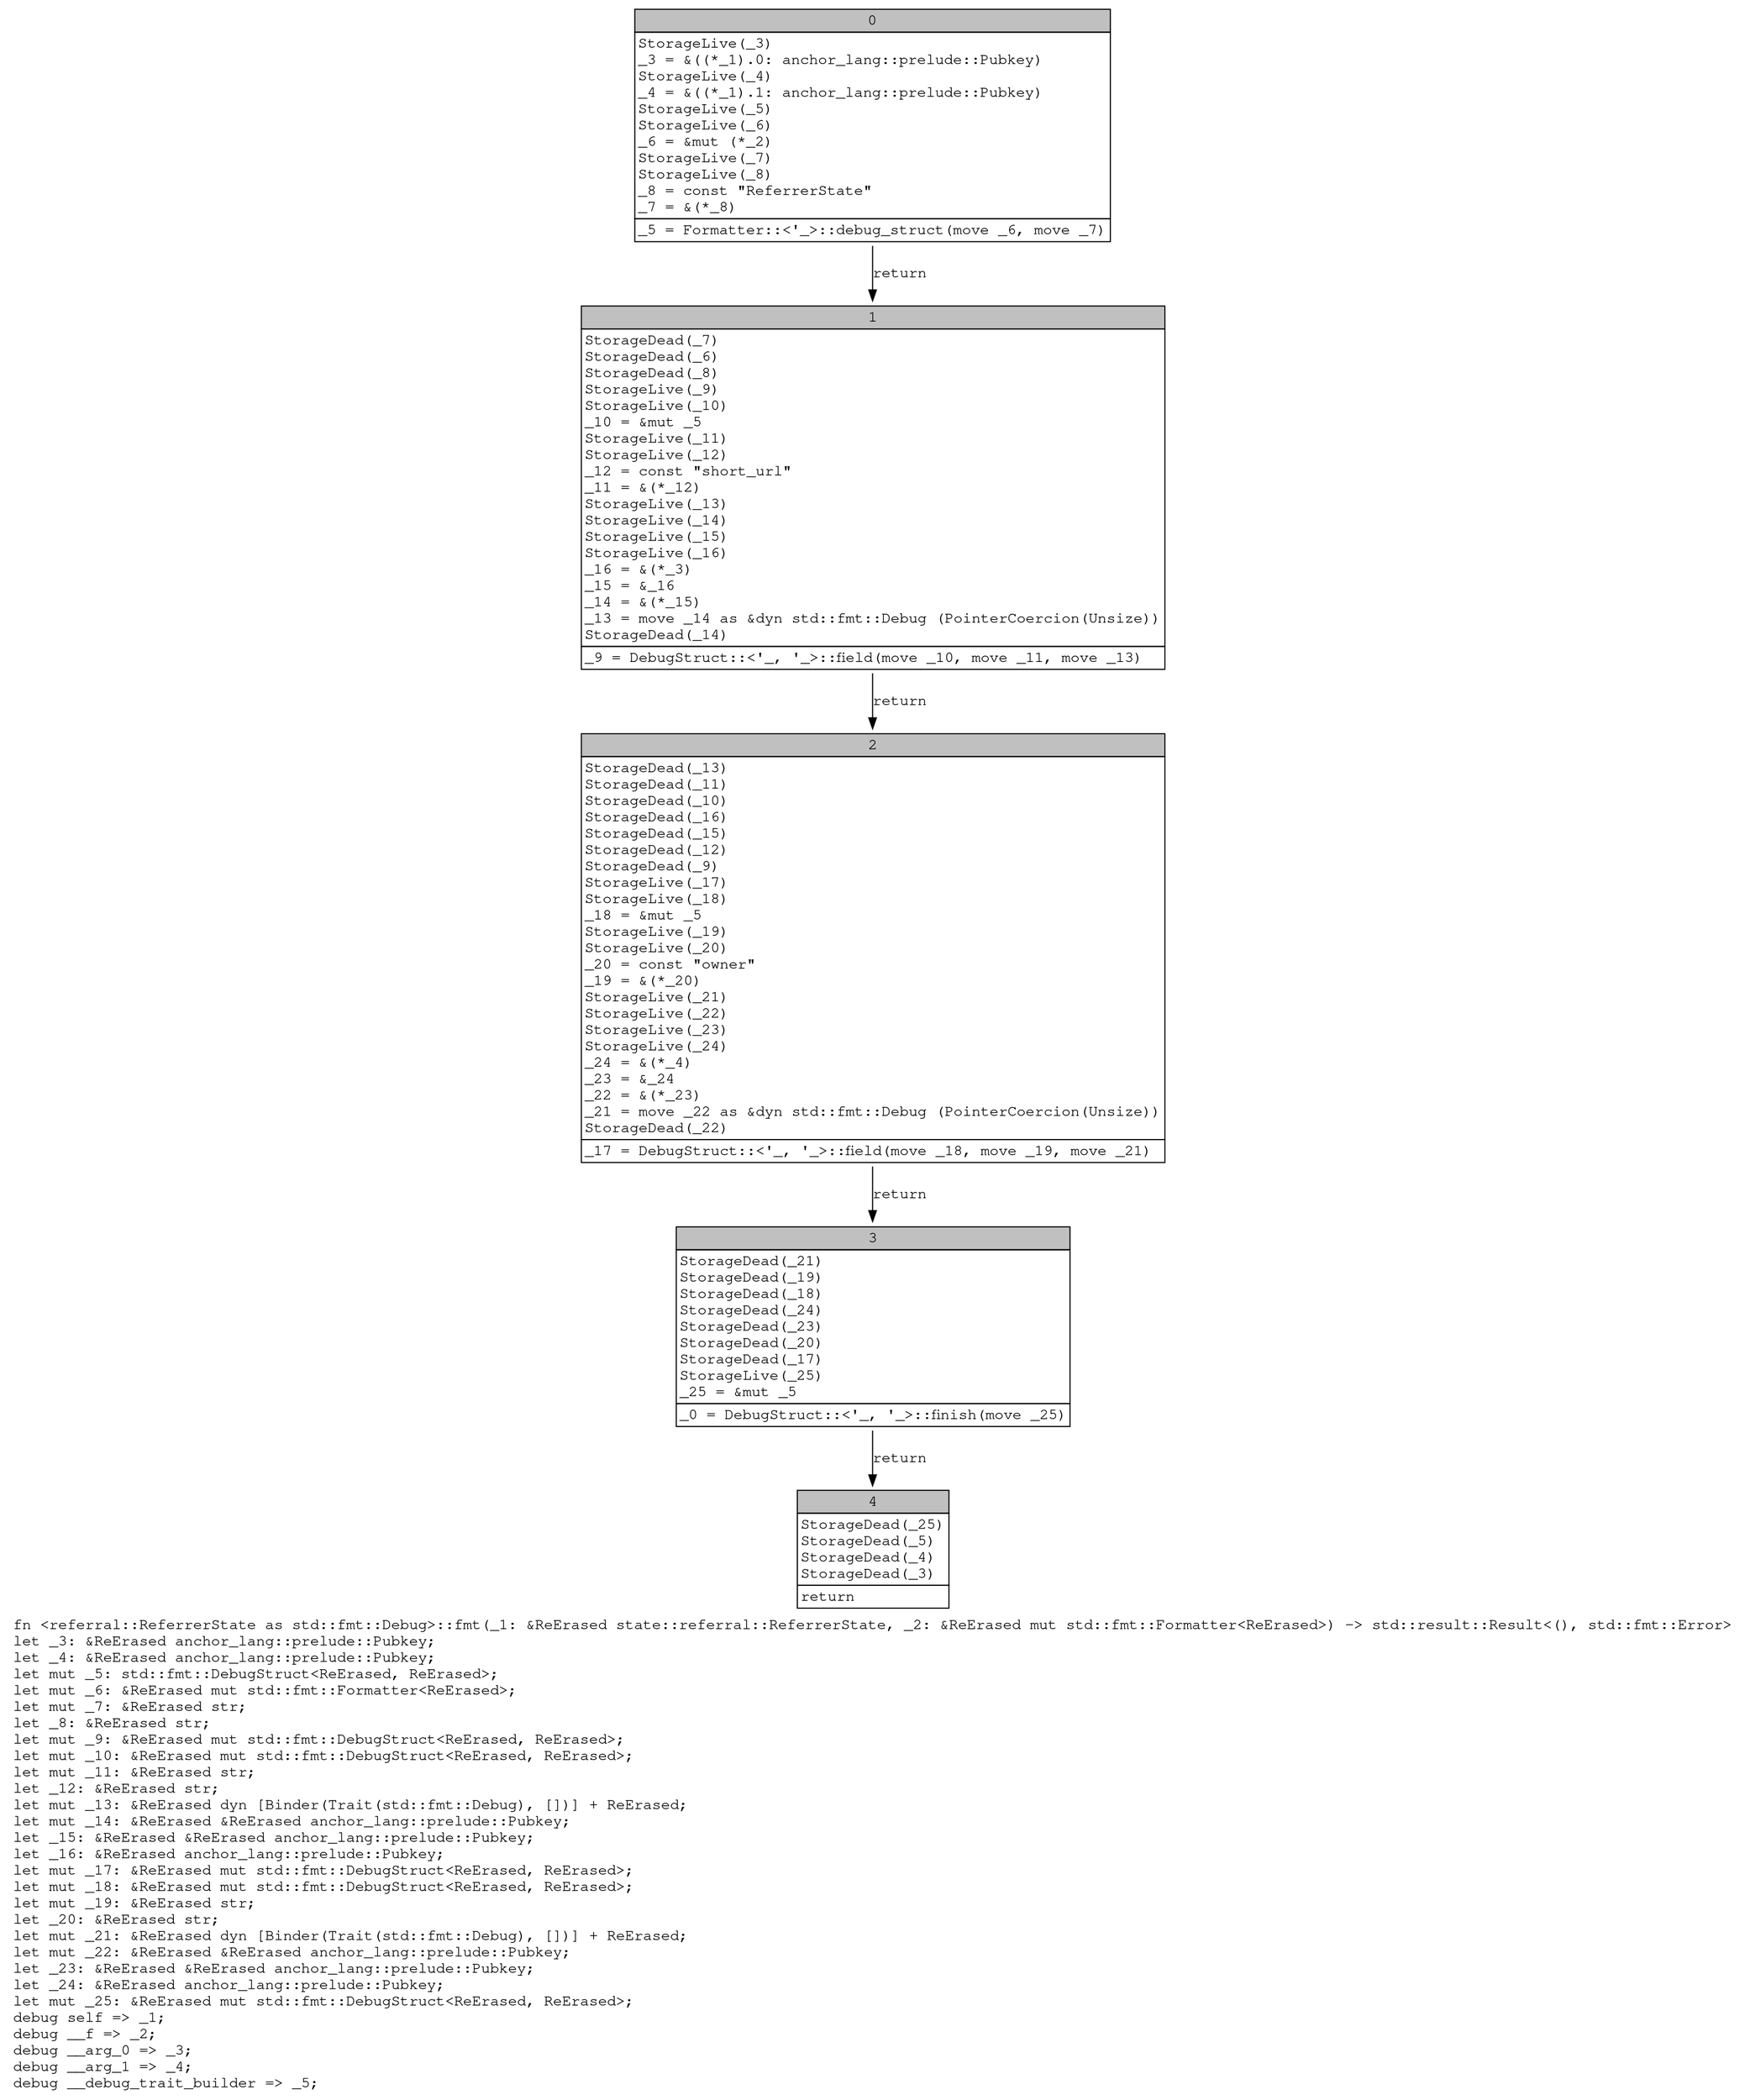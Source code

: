 digraph Mir_0_8815 {
    graph [fontname="Courier, monospace"];
    node [fontname="Courier, monospace"];
    edge [fontname="Courier, monospace"];
    label=<fn &lt;referral::ReferrerState as std::fmt::Debug&gt;::fmt(_1: &amp;ReErased state::referral::ReferrerState, _2: &amp;ReErased mut std::fmt::Formatter&lt;ReErased&gt;) -&gt; std::result::Result&lt;(), std::fmt::Error&gt;<br align="left"/>let _3: &amp;ReErased anchor_lang::prelude::Pubkey;<br align="left"/>let _4: &amp;ReErased anchor_lang::prelude::Pubkey;<br align="left"/>let mut _5: std::fmt::DebugStruct&lt;ReErased, ReErased&gt;;<br align="left"/>let mut _6: &amp;ReErased mut std::fmt::Formatter&lt;ReErased&gt;;<br align="left"/>let mut _7: &amp;ReErased str;<br align="left"/>let _8: &amp;ReErased str;<br align="left"/>let mut _9: &amp;ReErased mut std::fmt::DebugStruct&lt;ReErased, ReErased&gt;;<br align="left"/>let mut _10: &amp;ReErased mut std::fmt::DebugStruct&lt;ReErased, ReErased&gt;;<br align="left"/>let mut _11: &amp;ReErased str;<br align="left"/>let _12: &amp;ReErased str;<br align="left"/>let mut _13: &amp;ReErased dyn [Binder(Trait(std::fmt::Debug), [])] + ReErased;<br align="left"/>let mut _14: &amp;ReErased &amp;ReErased anchor_lang::prelude::Pubkey;<br align="left"/>let _15: &amp;ReErased &amp;ReErased anchor_lang::prelude::Pubkey;<br align="left"/>let _16: &amp;ReErased anchor_lang::prelude::Pubkey;<br align="left"/>let mut _17: &amp;ReErased mut std::fmt::DebugStruct&lt;ReErased, ReErased&gt;;<br align="left"/>let mut _18: &amp;ReErased mut std::fmt::DebugStruct&lt;ReErased, ReErased&gt;;<br align="left"/>let mut _19: &amp;ReErased str;<br align="left"/>let _20: &amp;ReErased str;<br align="left"/>let mut _21: &amp;ReErased dyn [Binder(Trait(std::fmt::Debug), [])] + ReErased;<br align="left"/>let mut _22: &amp;ReErased &amp;ReErased anchor_lang::prelude::Pubkey;<br align="left"/>let _23: &amp;ReErased &amp;ReErased anchor_lang::prelude::Pubkey;<br align="left"/>let _24: &amp;ReErased anchor_lang::prelude::Pubkey;<br align="left"/>let mut _25: &amp;ReErased mut std::fmt::DebugStruct&lt;ReErased, ReErased&gt;;<br align="left"/>debug self =&gt; _1;<br align="left"/>debug __f =&gt; _2;<br align="left"/>debug __arg_0 =&gt; _3;<br align="left"/>debug __arg_1 =&gt; _4;<br align="left"/>debug __debug_trait_builder =&gt; _5;<br align="left"/>>;
    bb0__0_8815 [shape="none", label=<<table border="0" cellborder="1" cellspacing="0"><tr><td bgcolor="gray" align="center" colspan="1">0</td></tr><tr><td align="left" balign="left">StorageLive(_3)<br/>_3 = &amp;((*_1).0: anchor_lang::prelude::Pubkey)<br/>StorageLive(_4)<br/>_4 = &amp;((*_1).1: anchor_lang::prelude::Pubkey)<br/>StorageLive(_5)<br/>StorageLive(_6)<br/>_6 = &amp;mut (*_2)<br/>StorageLive(_7)<br/>StorageLive(_8)<br/>_8 = const &quot;ReferrerState&quot;<br/>_7 = &amp;(*_8)<br/></td></tr><tr><td align="left">_5 = Formatter::&lt;'_&gt;::debug_struct(move _6, move _7)</td></tr></table>>];
    bb1__0_8815 [shape="none", label=<<table border="0" cellborder="1" cellspacing="0"><tr><td bgcolor="gray" align="center" colspan="1">1</td></tr><tr><td align="left" balign="left">StorageDead(_7)<br/>StorageDead(_6)<br/>StorageDead(_8)<br/>StorageLive(_9)<br/>StorageLive(_10)<br/>_10 = &amp;mut _5<br/>StorageLive(_11)<br/>StorageLive(_12)<br/>_12 = const &quot;short_url&quot;<br/>_11 = &amp;(*_12)<br/>StorageLive(_13)<br/>StorageLive(_14)<br/>StorageLive(_15)<br/>StorageLive(_16)<br/>_16 = &amp;(*_3)<br/>_15 = &amp;_16<br/>_14 = &amp;(*_15)<br/>_13 = move _14 as &amp;dyn std::fmt::Debug (PointerCoercion(Unsize))<br/>StorageDead(_14)<br/></td></tr><tr><td align="left">_9 = DebugStruct::&lt;'_, '_&gt;::field(move _10, move _11, move _13)</td></tr></table>>];
    bb2__0_8815 [shape="none", label=<<table border="0" cellborder="1" cellspacing="0"><tr><td bgcolor="gray" align="center" colspan="1">2</td></tr><tr><td align="left" balign="left">StorageDead(_13)<br/>StorageDead(_11)<br/>StorageDead(_10)<br/>StorageDead(_16)<br/>StorageDead(_15)<br/>StorageDead(_12)<br/>StorageDead(_9)<br/>StorageLive(_17)<br/>StorageLive(_18)<br/>_18 = &amp;mut _5<br/>StorageLive(_19)<br/>StorageLive(_20)<br/>_20 = const &quot;owner&quot;<br/>_19 = &amp;(*_20)<br/>StorageLive(_21)<br/>StorageLive(_22)<br/>StorageLive(_23)<br/>StorageLive(_24)<br/>_24 = &amp;(*_4)<br/>_23 = &amp;_24<br/>_22 = &amp;(*_23)<br/>_21 = move _22 as &amp;dyn std::fmt::Debug (PointerCoercion(Unsize))<br/>StorageDead(_22)<br/></td></tr><tr><td align="left">_17 = DebugStruct::&lt;'_, '_&gt;::field(move _18, move _19, move _21)</td></tr></table>>];
    bb3__0_8815 [shape="none", label=<<table border="0" cellborder="1" cellspacing="0"><tr><td bgcolor="gray" align="center" colspan="1">3</td></tr><tr><td align="left" balign="left">StorageDead(_21)<br/>StorageDead(_19)<br/>StorageDead(_18)<br/>StorageDead(_24)<br/>StorageDead(_23)<br/>StorageDead(_20)<br/>StorageDead(_17)<br/>StorageLive(_25)<br/>_25 = &amp;mut _5<br/></td></tr><tr><td align="left">_0 = DebugStruct::&lt;'_, '_&gt;::finish(move _25)</td></tr></table>>];
    bb4__0_8815 [shape="none", label=<<table border="0" cellborder="1" cellspacing="0"><tr><td bgcolor="gray" align="center" colspan="1">4</td></tr><tr><td align="left" balign="left">StorageDead(_25)<br/>StorageDead(_5)<br/>StorageDead(_4)<br/>StorageDead(_3)<br/></td></tr><tr><td align="left">return</td></tr></table>>];
    bb0__0_8815 -> bb1__0_8815 [label="return"];
    bb1__0_8815 -> bb2__0_8815 [label="return"];
    bb2__0_8815 -> bb3__0_8815 [label="return"];
    bb3__0_8815 -> bb4__0_8815 [label="return"];
}
